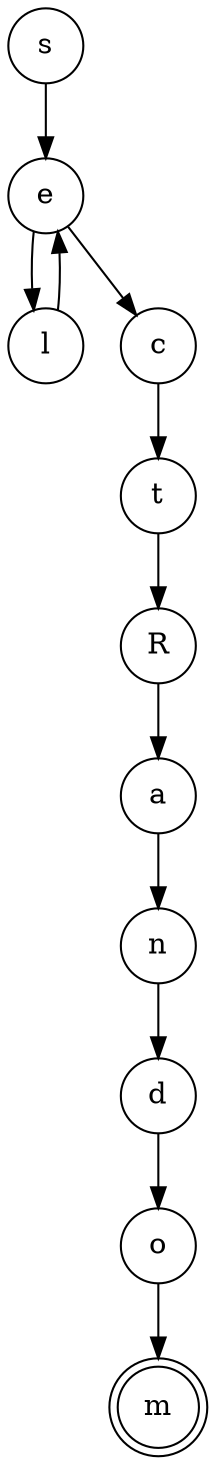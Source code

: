 digraph {   
    node [shape = doublecircle, color = black] m ;
    node [shape = circle];
    node [color= black];
    s -> e -> l -> e -> c -> t -> R -> a -> n -> d -> o -> m;	
}